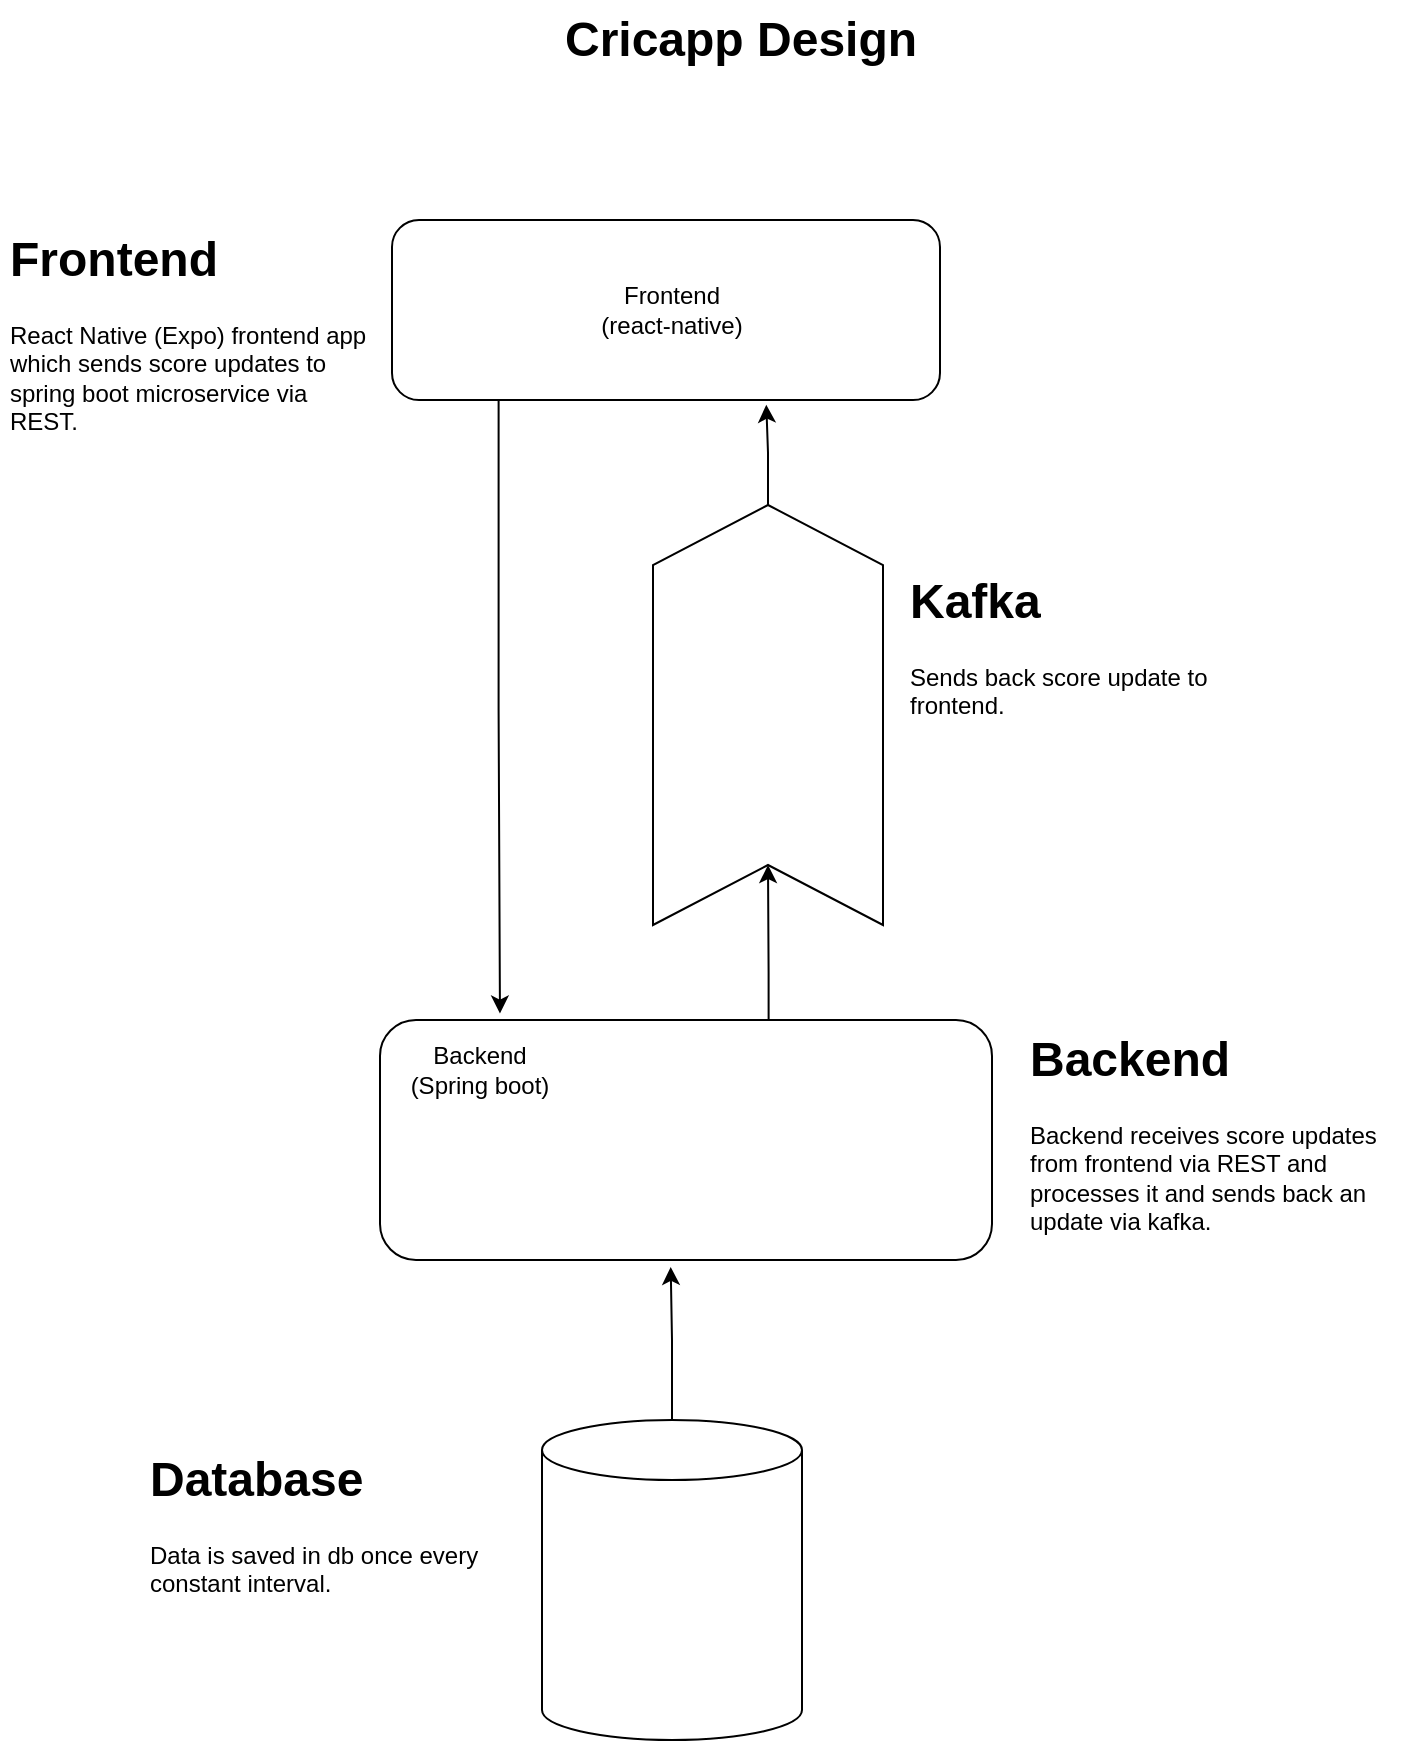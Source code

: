 <mxfile version="20.5.3" type="embed"><diagram id="_C3DZIL6yvxOB1QIjyHC" name="Page-1"><mxGraphModel dx="1837" dy="899" grid="1" gridSize="10" guides="1" tooltips="1" connect="1" arrows="1" fold="1" page="1" pageScale="1" pageWidth="827" pageHeight="1169" math="0" shadow="0"><root><mxCell id="0"/><mxCell id="1" parent="0"/><mxCell id="rM7sO5fKTh4x9L8l7hMn-8" value="" style="rounded=1;whiteSpace=wrap;html=1;" parent="1" vertex="1"><mxGeometry x="-574" y="150" width="274" height="90" as="geometry"/></mxCell><mxCell id="rM7sO5fKTh4x9L8l7hMn-33" style="edgeStyle=orthogonalEdgeStyle;rounded=0;orthogonalLoop=1;jettySize=auto;html=1;exitX=0.5;exitY=1;exitDx=0;exitDy=0;entryX=0.196;entryY=-0.027;entryDx=0;entryDy=0;entryPerimeter=0;" parent="1" source="rM7sO5fKTh4x9L8l7hMn-6" target="rM7sO5fKTh4x9L8l7hMn-16" edge="1"><mxGeometry relative="1" as="geometry"/></mxCell><mxCell id="rM7sO5fKTh4x9L8l7hMn-6" value="" style="shape=image;verticalLabelPosition=bottom;labelBackgroundColor=default;verticalAlign=top;aspect=fixed;imageAspect=0;image=https://www.blueberry.io/static/media/services-react.2a485c25.png;" parent="1" vertex="1"><mxGeometry x="-574" y="150" width="106.61" height="90" as="geometry"/></mxCell><mxCell id="rM7sO5fKTh4x9L8l7hMn-9" value="Frontend&lt;br&gt;(react-native)" style="text;html=1;strokeColor=none;fillColor=none;align=center;verticalAlign=middle;whiteSpace=wrap;rounded=0;" parent="1" vertex="1"><mxGeometry x="-474" y="180" width="80" height="30" as="geometry"/></mxCell><mxCell id="rM7sO5fKTh4x9L8l7hMn-31" style="edgeStyle=orthogonalEdgeStyle;rounded=0;orthogonalLoop=1;jettySize=auto;html=1;exitX=0.5;exitY=0;exitDx=0;exitDy=0;exitPerimeter=0;entryX=0.475;entryY=1.029;entryDx=0;entryDy=0;entryPerimeter=0;" parent="1" source="rM7sO5fKTh4x9L8l7hMn-11" target="rM7sO5fKTh4x9L8l7hMn-16" edge="1"><mxGeometry relative="1" as="geometry"/></mxCell><mxCell id="rM7sO5fKTh4x9L8l7hMn-11" value="" style="shape=cylinder3;whiteSpace=wrap;html=1;boundedLbl=1;backgroundOutline=1;size=15;" parent="1" vertex="1"><mxGeometry x="-499" y="750" width="130" height="160" as="geometry"/></mxCell><mxCell id="rM7sO5fKTh4x9L8l7hMn-12" value="&lt;h1&gt;Frontend&lt;/h1&gt;&lt;p&gt;React Native (Expo) frontend app which sends score updates to spring boot microservice via REST.&lt;/p&gt;" style="text;html=1;strokeColor=none;fillColor=none;spacing=5;spacingTop=-20;whiteSpace=wrap;overflow=hidden;rounded=0;" parent="1" vertex="1"><mxGeometry x="-770" y="150" width="190" height="120" as="geometry"/></mxCell><mxCell id="rM7sO5fKTh4x9L8l7hMn-13" value="Cricapp Design" style="text;strokeColor=none;fillColor=none;html=1;fontSize=24;fontStyle=1;verticalAlign=middle;align=center;" parent="1" vertex="1"><mxGeometry x="-450" y="40" width="100" height="40" as="geometry"/></mxCell><mxCell id="rM7sO5fKTh4x9L8l7hMn-34" style="edgeStyle=orthogonalEdgeStyle;rounded=0;orthogonalLoop=1;jettySize=auto;html=1;exitX=1;exitY=0.5;exitDx=0;exitDy=0;exitPerimeter=0;entryX=0.683;entryY=1.026;entryDx=0;entryDy=0;entryPerimeter=0;" parent="1" source="rM7sO5fKTh4x9L8l7hMn-15" target="rM7sO5fKTh4x9L8l7hMn-8" edge="1"><mxGeometry relative="1" as="geometry"/></mxCell><mxCell id="rM7sO5fKTh4x9L8l7hMn-35" style="edgeStyle=orthogonalEdgeStyle;rounded=0;orthogonalLoop=1;jettySize=auto;html=1;exitX=0.635;exitY=0.001;exitDx=0;exitDy=0;exitPerimeter=0;entryX=0;entryY=0.5;entryDx=30;entryDy=0;entryPerimeter=0;" parent="1" source="rM7sO5fKTh4x9L8l7hMn-16" target="rM7sO5fKTh4x9L8l7hMn-15" edge="1"><mxGeometry relative="1" as="geometry"/></mxCell><mxCell id="rM7sO5fKTh4x9L8l7hMn-15" value="" style="html=1;shadow=0;dashed=0;align=center;verticalAlign=middle;shape=mxgraph.arrows2.arrow;dy=0;dx=30;notch=30;rotation=-90;" parent="1" vertex="1"><mxGeometry x="-491" y="340" width="210" height="115" as="geometry"/></mxCell><mxCell id="rM7sO5fKTh4x9L8l7hMn-10" value="" style="shape=image;verticalLabelPosition=bottom;labelBackgroundColor=default;verticalAlign=top;aspect=fixed;imageAspect=0;image=https://vmssoftware.com/images/intro/product/librdkafka.png;" parent="1" vertex="1"><mxGeometry x="-425.5" y="354.5" width="79" height="86" as="geometry"/></mxCell><mxCell id="rM7sO5fKTh4x9L8l7hMn-16" value="" style="rounded=1;whiteSpace=wrap;html=1;" parent="1" vertex="1"><mxGeometry x="-580" y="550" width="306" height="120" as="geometry"/></mxCell><mxCell id="rM7sO5fKTh4x9L8l7hMn-18" value="" style="shape=image;verticalLabelPosition=bottom;labelBackgroundColor=default;verticalAlign=top;aspect=fixed;imageAspect=0;image=https://cdn.icon-icons.com/icons2/2415/PNG/512/postgresql_original_wordmark_logo_icon_146392.png;" parent="1" vertex="1"><mxGeometry x="-483" y="790" width="102" height="102" as="geometry"/></mxCell><mxCell id="rM7sO5fKTh4x9L8l7hMn-24" value="" style="shape=image;verticalLabelPosition=bottom;labelBackgroundColor=default;verticalAlign=top;aspect=fixed;imageAspect=0;image=https://trellat.es/wp-content/uploads/spring-boot-logo.png;" parent="1" vertex="1"><mxGeometry x="-381" y="560" width="100" height="100" as="geometry"/></mxCell><mxCell id="rM7sO5fKTh4x9L8l7hMn-26" value="&lt;h1&gt;Backend&lt;/h1&gt;&lt;div&gt;Backend receives score updates from frontend via REST and processes it and sends back an update via kafka.&lt;/div&gt;" style="text;html=1;strokeColor=none;fillColor=none;spacing=5;spacingTop=-20;whiteSpace=wrap;overflow=hidden;rounded=0;" parent="1" vertex="1"><mxGeometry x="-260" y="550" width="190" height="120" as="geometry"/></mxCell><mxCell id="rM7sO5fKTh4x9L8l7hMn-32" value="Backend&lt;br&gt;(Spring boot)" style="text;html=1;strokeColor=none;fillColor=none;align=center;verticalAlign=middle;whiteSpace=wrap;rounded=0;" parent="1" vertex="1"><mxGeometry x="-570" y="560" width="80" height="30" as="geometry"/></mxCell><mxCell id="2" value="&lt;h1&gt;Kafka&lt;/h1&gt;&lt;p&gt;Sends back score update to frontend.&lt;/p&gt;" style="text;html=1;strokeColor=none;fillColor=none;spacing=5;spacingTop=-20;whiteSpace=wrap;overflow=hidden;rounded=0;" vertex="1" parent="1"><mxGeometry x="-320" y="321" width="190" height="120" as="geometry"/></mxCell><mxCell id="3" value="&lt;h1&gt;Database&lt;/h1&gt;&lt;p&gt;Data is saved in db once every constant interval.&lt;/p&gt;" style="text;html=1;strokeColor=none;fillColor=none;spacing=5;spacingTop=-20;whiteSpace=wrap;overflow=hidden;rounded=0;" vertex="1" parent="1"><mxGeometry x="-700" y="760" width="190" height="120" as="geometry"/></mxCell></root></mxGraphModel></diagram></mxfile>